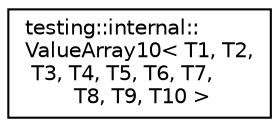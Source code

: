 digraph "类继承关系图"
{
  edge [fontname="Helvetica",fontsize="10",labelfontname="Helvetica",labelfontsize="10"];
  node [fontname="Helvetica",fontsize="10",shape=record];
  rankdir="LR";
  Node0 [label="testing::internal::\lValueArray10\< T1, T2,\l T3, T4, T5, T6, T7,\l T8, T9, T10 \>",height=0.2,width=0.4,color="black", fillcolor="white", style="filled",URL="$classtesting_1_1internal_1_1_value_array10.html"];
}
